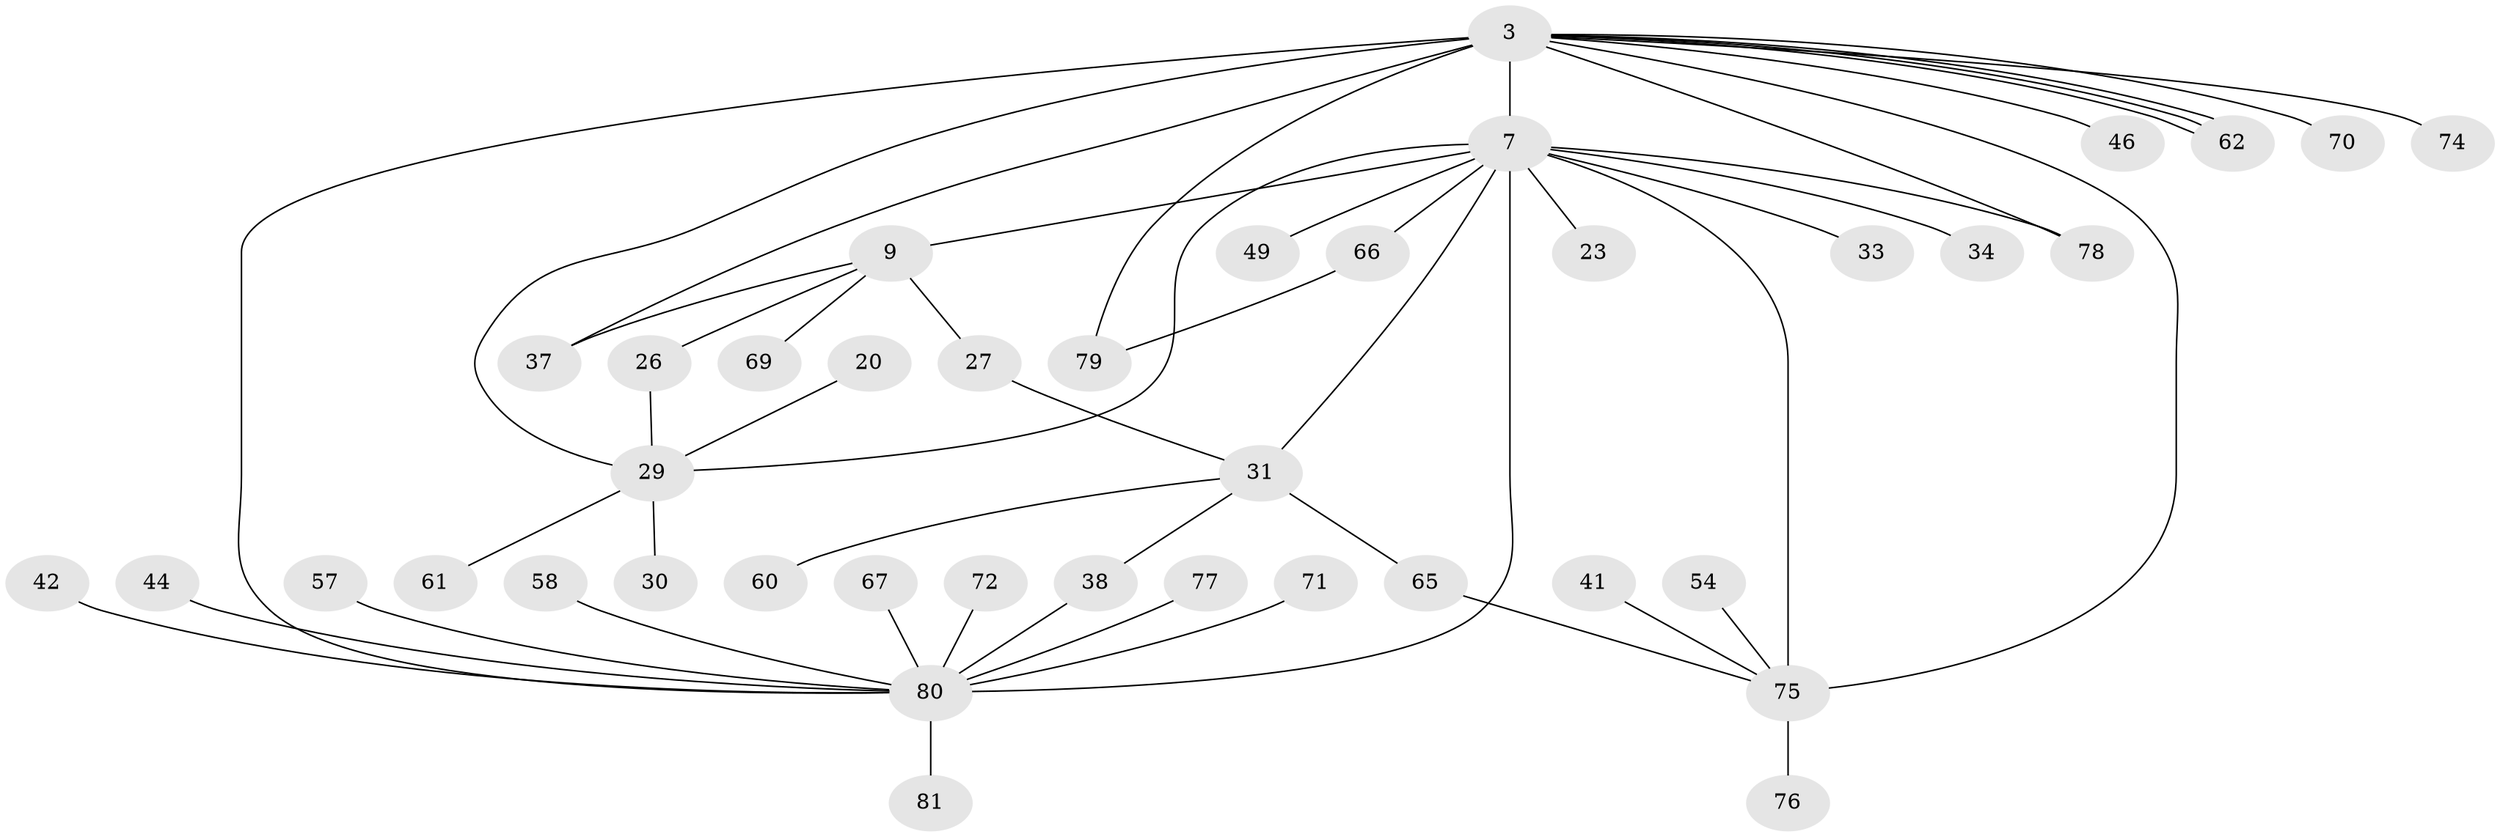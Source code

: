 // original degree distribution, {14: 0.012345679012345678, 7: 0.037037037037037035, 21: 0.012345679012345678, 2: 0.24691358024691357, 4: 0.07407407407407407, 5: 0.037037037037037035, 9: 0.012345679012345678, 6: 0.04938271604938271, 3: 0.08641975308641975, 1: 0.43209876543209874}
// Generated by graph-tools (version 1.1) at 2025/48/03/09/25 04:48:19]
// undirected, 40 vertices, 51 edges
graph export_dot {
graph [start="1"]
  node [color=gray90,style=filled];
  3;
  7 [super="+2"];
  9;
  20;
  23;
  26;
  27;
  29 [super="+13+12+8"];
  30;
  31 [super="+25+6"];
  33;
  34;
  37;
  38;
  41;
  42;
  44;
  46;
  49;
  54;
  57;
  58;
  60 [super="+56"];
  61;
  62;
  65;
  66;
  67;
  69;
  70;
  71;
  72;
  74;
  75 [super="+36+47+64+32"];
  76;
  77;
  78 [super="+68"];
  79 [super="+4+45"];
  80 [super="+22+39+63+73+14"];
  81;
  3 -- 29 [weight=3];
  3 -- 37;
  3 -- 46;
  3 -- 62;
  3 -- 62;
  3 -- 62;
  3 -- 70;
  3 -- 74;
  3 -- 80 [weight=3];
  3 -- 7 [weight=2];
  3 -- 79 [weight=2];
  3 -- 75 [weight=2];
  3 -- 78;
  7 -- 9 [weight=2];
  7 -- 29 [weight=3];
  7 -- 66;
  7 -- 75 [weight=5];
  7 -- 23;
  7 -- 33;
  7 -- 34;
  7 -- 49;
  7 -- 31 [weight=2];
  7 -- 78;
  7 -- 80 [weight=4];
  9 -- 26;
  9 -- 27;
  9 -- 37;
  9 -- 69;
  20 -- 29;
  26 -- 29;
  27 -- 31;
  29 -- 61;
  29 -- 30;
  31 -- 38;
  31 -- 65;
  31 -- 60;
  38 -- 80;
  41 -- 75;
  42 -- 80;
  44 -- 80;
  54 -- 75;
  57 -- 80;
  58 -- 80;
  65 -- 75;
  66 -- 79;
  67 -- 80;
  71 -- 80;
  72 -- 80;
  75 -- 76;
  77 -- 80;
  80 -- 81;
}
